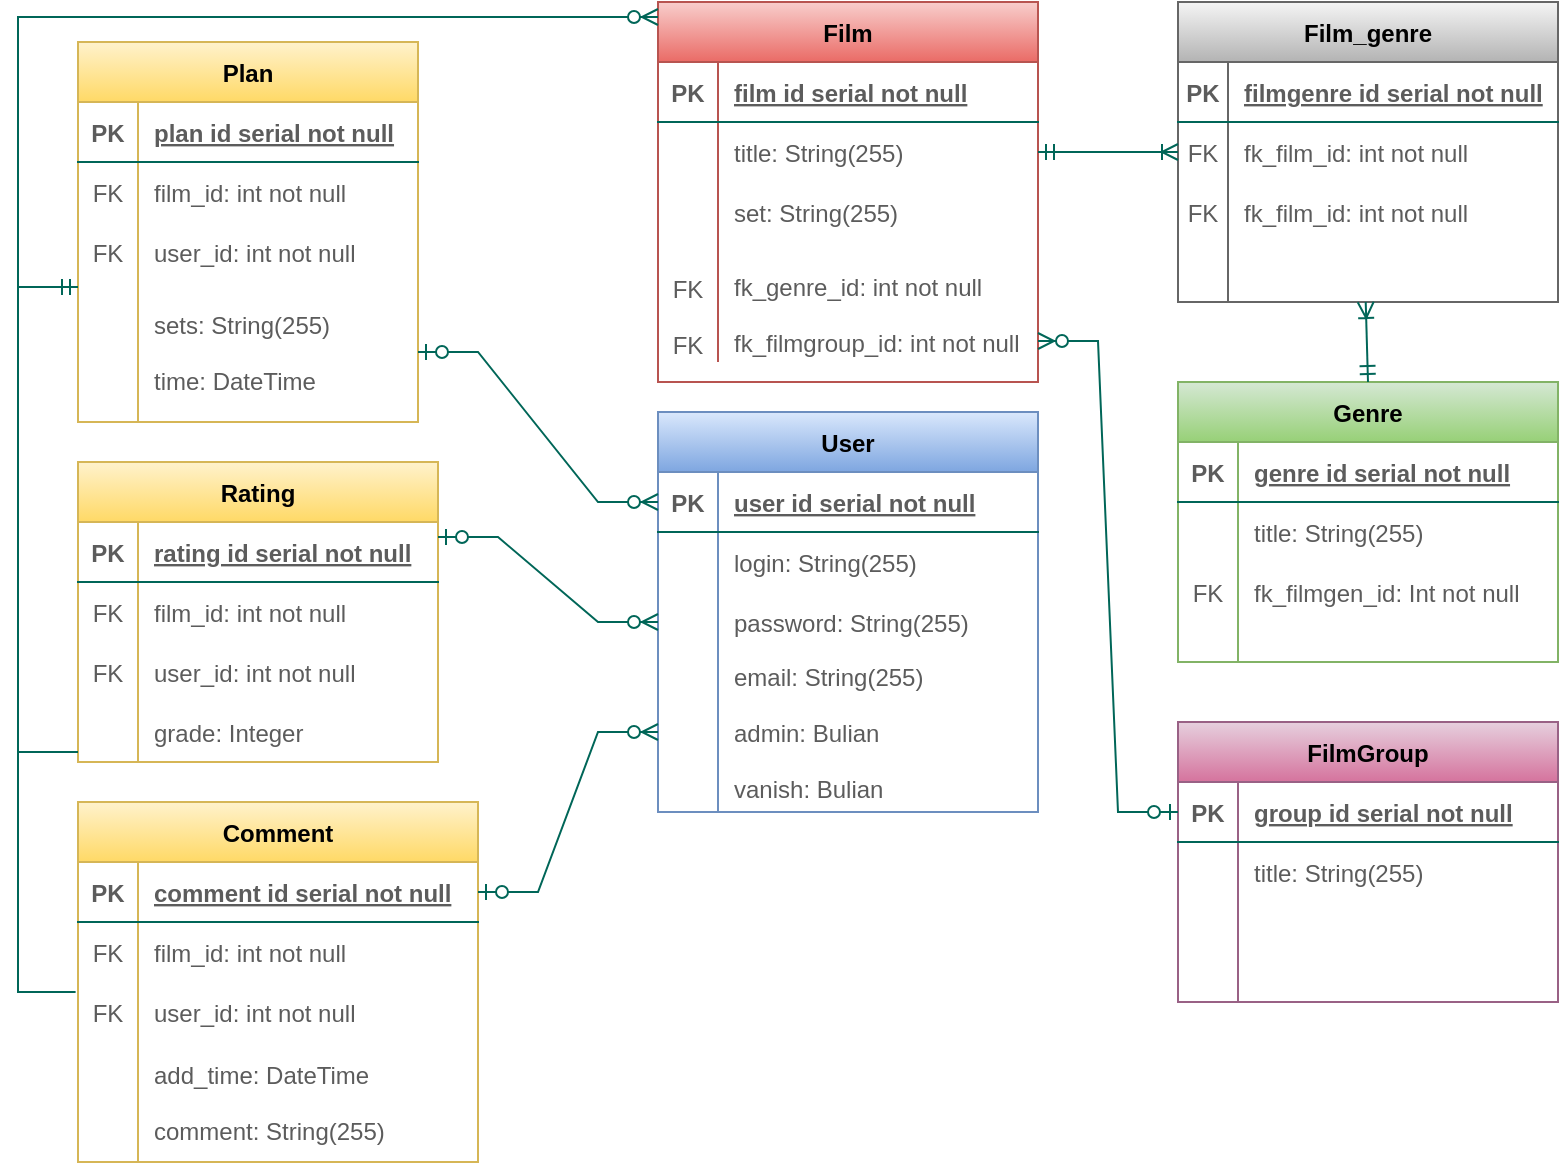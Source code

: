 <mxfile version="16.5.3" type="device"><diagram id="C5RBs43oDa-KdzZeNtuy" name="Page-1"><mxGraphModel dx="1185" dy="588" grid="1" gridSize="10" guides="1" tooltips="1" connect="1" arrows="1" fold="1" page="1" pageScale="1" pageWidth="827" pageHeight="1169" math="0" shadow="0"><root><mxCell id="WIyWlLk6GJQsqaUBKTNV-0"/><mxCell id="WIyWlLk6GJQsqaUBKTNV-1" parent="WIyWlLk6GJQsqaUBKTNV-0"/><mxCell id="7PtZCL9ghl5IXicYN3gm-0" value="User" style="shape=table;startSize=30;container=1;collapsible=1;childLayout=tableLayout;fixedRows=1;rowLines=0;fontStyle=1;align=center;resizeLast=1;fillColor=#dae8fc;strokeColor=#6c8ebf;gradientColor=#7ea6e0;" parent="WIyWlLk6GJQsqaUBKTNV-1" vertex="1"><mxGeometry x="370" y="245" width="190" height="200" as="geometry"/></mxCell><mxCell id="7PtZCL9ghl5IXicYN3gm-1" value="" style="shape=partialRectangle;collapsible=0;dropTarget=0;pointerEvents=0;fillColor=none;top=0;left=0;bottom=1;right=0;points=[[0,0.5],[1,0.5]];portConstraint=eastwest;strokeColor=#006658;fontColor=#5C5C5C;" parent="7PtZCL9ghl5IXicYN3gm-0" vertex="1"><mxGeometry y="30" width="190" height="30" as="geometry"/></mxCell><mxCell id="7PtZCL9ghl5IXicYN3gm-2" value="PK" style="shape=partialRectangle;connectable=0;fillColor=none;top=0;left=0;bottom=0;right=0;fontStyle=1;overflow=hidden;strokeColor=#006658;fontColor=#5C5C5C;" parent="7PtZCL9ghl5IXicYN3gm-1" vertex="1"><mxGeometry width="30" height="30" as="geometry"><mxRectangle width="30" height="30" as="alternateBounds"/></mxGeometry></mxCell><mxCell id="7PtZCL9ghl5IXicYN3gm-3" value="user id serial not null" style="shape=partialRectangle;connectable=0;fillColor=none;top=0;left=0;bottom=0;right=0;align=left;spacingLeft=6;fontStyle=5;overflow=hidden;strokeColor=#006658;fontColor=#5C5C5C;" parent="7PtZCL9ghl5IXicYN3gm-1" vertex="1"><mxGeometry x="30" width="160" height="30" as="geometry"><mxRectangle width="160" height="30" as="alternateBounds"/></mxGeometry></mxCell><mxCell id="7PtZCL9ghl5IXicYN3gm-4" value="" style="shape=partialRectangle;collapsible=0;dropTarget=0;pointerEvents=0;fillColor=none;top=0;left=0;bottom=0;right=0;points=[[0,0.5],[1,0.5]];portConstraint=eastwest;strokeColor=#006658;fontColor=#5C5C5C;" parent="7PtZCL9ghl5IXicYN3gm-0" vertex="1"><mxGeometry y="60" width="190" height="30" as="geometry"/></mxCell><mxCell id="7PtZCL9ghl5IXicYN3gm-5" value="" style="shape=partialRectangle;connectable=0;fillColor=none;top=0;left=0;bottom=0;right=0;editable=1;overflow=hidden;strokeColor=#006658;fontColor=#5C5C5C;" parent="7PtZCL9ghl5IXicYN3gm-4" vertex="1"><mxGeometry width="30" height="30" as="geometry"><mxRectangle width="30" height="30" as="alternateBounds"/></mxGeometry></mxCell><mxCell id="7PtZCL9ghl5IXicYN3gm-6" value="login: String(255)" style="shape=partialRectangle;connectable=0;fillColor=none;top=0;left=0;bottom=0;right=0;align=left;spacingLeft=6;overflow=hidden;strokeColor=#006658;fontColor=#5C5C5C;" parent="7PtZCL9ghl5IXicYN3gm-4" vertex="1"><mxGeometry x="30" width="160" height="30" as="geometry"><mxRectangle width="160" height="30" as="alternateBounds"/></mxGeometry></mxCell><mxCell id="7PtZCL9ghl5IXicYN3gm-7" value="" style="shape=partialRectangle;collapsible=0;dropTarget=0;pointerEvents=0;fillColor=none;top=0;left=0;bottom=0;right=0;points=[[0,0.5],[1,0.5]];portConstraint=eastwest;strokeColor=#006658;fontColor=#5C5C5C;" parent="7PtZCL9ghl5IXicYN3gm-0" vertex="1"><mxGeometry y="90" width="190" height="30" as="geometry"/></mxCell><mxCell id="7PtZCL9ghl5IXicYN3gm-8" value="" style="shape=partialRectangle;connectable=0;fillColor=none;top=0;left=0;bottom=0;right=0;editable=1;overflow=hidden;strokeColor=#006658;fontColor=#5C5C5C;" parent="7PtZCL9ghl5IXicYN3gm-7" vertex="1"><mxGeometry width="30" height="30" as="geometry"><mxRectangle width="30" height="30" as="alternateBounds"/></mxGeometry></mxCell><mxCell id="7PtZCL9ghl5IXicYN3gm-9" value="password: String(255)" style="shape=partialRectangle;connectable=0;fillColor=none;top=0;left=0;bottom=0;right=0;align=left;spacingLeft=6;overflow=hidden;strokeColor=#006658;fontColor=#5C5C5C;" parent="7PtZCL9ghl5IXicYN3gm-7" vertex="1"><mxGeometry x="30" width="160" height="30" as="geometry"><mxRectangle width="160" height="30" as="alternateBounds"/></mxGeometry></mxCell><mxCell id="7PtZCL9ghl5IXicYN3gm-10" value="" style="shape=partialRectangle;collapsible=0;dropTarget=0;pointerEvents=0;fillColor=none;top=0;left=0;bottom=0;right=0;points=[[0,0.5],[1,0.5]];portConstraint=eastwest;strokeColor=#006658;fontColor=#5C5C5C;" parent="7PtZCL9ghl5IXicYN3gm-0" vertex="1"><mxGeometry y="120" width="190" height="80" as="geometry"/></mxCell><mxCell id="7PtZCL9ghl5IXicYN3gm-11" value="" style="shape=partialRectangle;connectable=0;fillColor=none;top=0;left=0;bottom=0;right=0;editable=1;overflow=hidden;strokeColor=#006658;fontColor=#5C5C5C;" parent="7PtZCL9ghl5IXicYN3gm-10" vertex="1"><mxGeometry width="30" height="80" as="geometry"><mxRectangle width="30" height="80" as="alternateBounds"/></mxGeometry></mxCell><mxCell id="7PtZCL9ghl5IXicYN3gm-12" value="email: String(255)&#10;&#10;admin: Bulian&#10;&#10;vanish: Bulian" style="shape=partialRectangle;connectable=0;fillColor=none;top=0;left=0;bottom=0;right=0;align=left;spacingLeft=6;overflow=hidden;strokeColor=#006658;fontColor=#5C5C5C;" parent="7PtZCL9ghl5IXicYN3gm-10" vertex="1"><mxGeometry x="30" width="160" height="80" as="geometry"><mxRectangle width="160" height="80" as="alternateBounds"/></mxGeometry></mxCell><mxCell id="7PtZCL9ghl5IXicYN3gm-36" value="Film" style="shape=table;startSize=30;container=1;collapsible=1;childLayout=tableLayout;fixedRows=1;rowLines=0;fontStyle=1;align=center;resizeLast=1;fillColor=#f8cecc;strokeColor=#b85450;gradientColor=#ea6b66;" parent="WIyWlLk6GJQsqaUBKTNV-1" vertex="1"><mxGeometry x="370" y="40" width="190" height="190" as="geometry"/></mxCell><mxCell id="7PtZCL9ghl5IXicYN3gm-37" value="" style="shape=partialRectangle;collapsible=0;dropTarget=0;pointerEvents=0;fillColor=none;top=0;left=0;bottom=1;right=0;points=[[0,0.5],[1,0.5]];portConstraint=eastwest;strokeColor=#006658;fontColor=#5C5C5C;" parent="7PtZCL9ghl5IXicYN3gm-36" vertex="1"><mxGeometry y="30" width="190" height="30" as="geometry"/></mxCell><mxCell id="7PtZCL9ghl5IXicYN3gm-38" value="PK" style="shape=partialRectangle;connectable=0;fillColor=none;top=0;left=0;bottom=0;right=0;fontStyle=1;overflow=hidden;strokeColor=#006658;fontColor=#5C5C5C;" parent="7PtZCL9ghl5IXicYN3gm-37" vertex="1"><mxGeometry width="30" height="30" as="geometry"><mxRectangle width="30" height="30" as="alternateBounds"/></mxGeometry></mxCell><mxCell id="7PtZCL9ghl5IXicYN3gm-39" value="film id serial not null" style="shape=partialRectangle;connectable=0;fillColor=none;top=0;left=0;bottom=0;right=0;align=left;spacingLeft=6;fontStyle=5;overflow=hidden;strokeColor=#006658;fontColor=#5C5C5C;" parent="7PtZCL9ghl5IXicYN3gm-37" vertex="1"><mxGeometry x="30" width="160" height="30" as="geometry"><mxRectangle width="160" height="30" as="alternateBounds"/></mxGeometry></mxCell><mxCell id="7PtZCL9ghl5IXicYN3gm-40" value="" style="shape=partialRectangle;collapsible=0;dropTarget=0;pointerEvents=0;fillColor=none;top=0;left=0;bottom=0;right=0;points=[[0,0.5],[1,0.5]];portConstraint=eastwest;strokeColor=#006658;fontColor=#5C5C5C;" parent="7PtZCL9ghl5IXicYN3gm-36" vertex="1"><mxGeometry y="60" width="190" height="30" as="geometry"/></mxCell><mxCell id="7PtZCL9ghl5IXicYN3gm-41" value="" style="shape=partialRectangle;connectable=0;fillColor=none;top=0;left=0;bottom=0;right=0;editable=1;overflow=hidden;strokeColor=#006658;fontColor=#5C5C5C;" parent="7PtZCL9ghl5IXicYN3gm-40" vertex="1"><mxGeometry width="30" height="30" as="geometry"><mxRectangle width="30" height="30" as="alternateBounds"/></mxGeometry></mxCell><mxCell id="7PtZCL9ghl5IXicYN3gm-42" value="title: String(255)" style="shape=partialRectangle;connectable=0;fillColor=none;top=0;left=0;bottom=0;right=0;align=left;spacingLeft=6;overflow=hidden;strokeColor=#006658;fontColor=#5C5C5C;" parent="7PtZCL9ghl5IXicYN3gm-40" vertex="1"><mxGeometry x="30" width="160" height="30" as="geometry"><mxRectangle width="160" height="30" as="alternateBounds"/></mxGeometry></mxCell><mxCell id="7PtZCL9ghl5IXicYN3gm-43" value="" style="shape=partialRectangle;collapsible=0;dropTarget=0;pointerEvents=0;fillColor=none;top=0;left=0;bottom=0;right=0;points=[[0,0.5],[1,0.5]];portConstraint=eastwest;strokeColor=#006658;fontColor=#5C5C5C;" parent="7PtZCL9ghl5IXicYN3gm-36" vertex="1"><mxGeometry y="90" width="190" height="30" as="geometry"/></mxCell><mxCell id="7PtZCL9ghl5IXicYN3gm-44" value="" style="shape=partialRectangle;connectable=0;fillColor=none;top=0;left=0;bottom=0;right=0;editable=1;overflow=hidden;strokeColor=#006658;fontColor=#5C5C5C;" parent="7PtZCL9ghl5IXicYN3gm-43" vertex="1"><mxGeometry width="30" height="30" as="geometry"><mxRectangle width="30" height="30" as="alternateBounds"/></mxGeometry></mxCell><mxCell id="7PtZCL9ghl5IXicYN3gm-45" value="set: String(255)" style="shape=partialRectangle;connectable=0;fillColor=none;top=0;left=0;bottom=0;right=0;align=left;spacingLeft=6;overflow=hidden;strokeColor=#006658;fontColor=#5C5C5C;" parent="7PtZCL9ghl5IXicYN3gm-43" vertex="1"><mxGeometry x="30" width="160" height="30" as="geometry"><mxRectangle width="160" height="30" as="alternateBounds"/></mxGeometry></mxCell><mxCell id="7PtZCL9ghl5IXicYN3gm-46" value="" style="shape=partialRectangle;collapsible=0;dropTarget=0;pointerEvents=0;fillColor=none;top=0;left=0;bottom=0;right=0;points=[[0,0.5],[1,0.5]];portConstraint=eastwest;strokeColor=#006658;fontColor=#5C5C5C;" parent="7PtZCL9ghl5IXicYN3gm-36" vertex="1"><mxGeometry y="120" width="190" height="60" as="geometry"/></mxCell><mxCell id="7PtZCL9ghl5IXicYN3gm-47" value="&#10;FK&#10;&#10;FK" style="shape=partialRectangle;connectable=0;fillColor=none;top=0;left=0;bottom=0;right=0;editable=1;overflow=hidden;strokeColor=#006658;fontColor=#5C5C5C;" parent="7PtZCL9ghl5IXicYN3gm-46" vertex="1"><mxGeometry width="30" height="60" as="geometry"><mxRectangle width="30" height="60" as="alternateBounds"/></mxGeometry></mxCell><mxCell id="7PtZCL9ghl5IXicYN3gm-48" value="&#10;fk_genre_id: int not null&#10;&#10;fk_filmgroup_id: int not null&#10;&#10;&#10;&#10;" style="shape=partialRectangle;connectable=0;fillColor=none;top=0;left=0;bottom=0;right=0;align=left;spacingLeft=6;overflow=hidden;strokeColor=#006658;fontColor=#5C5C5C;" parent="7PtZCL9ghl5IXicYN3gm-46" vertex="1"><mxGeometry x="30" width="160" height="60" as="geometry"><mxRectangle width="160" height="60" as="alternateBounds"/></mxGeometry></mxCell><mxCell id="7PtZCL9ghl5IXicYN3gm-51" value="Genre" style="shape=table;startSize=30;container=1;collapsible=1;childLayout=tableLayout;fixedRows=1;rowLines=0;fontStyle=1;align=center;resizeLast=1;fillColor=#d5e8d4;strokeColor=#82b366;gradientColor=#97d077;" parent="WIyWlLk6GJQsqaUBKTNV-1" vertex="1"><mxGeometry x="630" y="230" width="190" height="140" as="geometry"/></mxCell><mxCell id="7PtZCL9ghl5IXicYN3gm-52" value="" style="shape=partialRectangle;collapsible=0;dropTarget=0;pointerEvents=0;fillColor=none;top=0;left=0;bottom=1;right=0;points=[[0,0.5],[1,0.5]];portConstraint=eastwest;strokeColor=#006658;fontColor=#5C5C5C;" parent="7PtZCL9ghl5IXicYN3gm-51" vertex="1"><mxGeometry y="30" width="190" height="30" as="geometry"/></mxCell><mxCell id="7PtZCL9ghl5IXicYN3gm-53" value="PK" style="shape=partialRectangle;connectable=0;fillColor=none;top=0;left=0;bottom=0;right=0;fontStyle=1;overflow=hidden;strokeColor=#006658;fontColor=#5C5C5C;" parent="7PtZCL9ghl5IXicYN3gm-52" vertex="1"><mxGeometry width="30" height="30" as="geometry"><mxRectangle width="30" height="30" as="alternateBounds"/></mxGeometry></mxCell><mxCell id="7PtZCL9ghl5IXicYN3gm-54" value="genre id serial not null" style="shape=partialRectangle;connectable=0;fillColor=none;top=0;left=0;bottom=0;right=0;align=left;spacingLeft=6;fontStyle=5;overflow=hidden;strokeColor=#006658;fontColor=#5C5C5C;" parent="7PtZCL9ghl5IXicYN3gm-52" vertex="1"><mxGeometry x="30" width="160" height="30" as="geometry"><mxRectangle width="160" height="30" as="alternateBounds"/></mxGeometry></mxCell><mxCell id="7PtZCL9ghl5IXicYN3gm-55" value="" style="shape=partialRectangle;collapsible=0;dropTarget=0;pointerEvents=0;fillColor=none;top=0;left=0;bottom=0;right=0;points=[[0,0.5],[1,0.5]];portConstraint=eastwest;strokeColor=#006658;fontColor=#5C5C5C;" parent="7PtZCL9ghl5IXicYN3gm-51" vertex="1"><mxGeometry y="60" width="190" height="30" as="geometry"/></mxCell><mxCell id="7PtZCL9ghl5IXicYN3gm-56" value="" style="shape=partialRectangle;connectable=0;fillColor=none;top=0;left=0;bottom=0;right=0;editable=1;overflow=hidden;strokeColor=#006658;fontColor=#5C5C5C;" parent="7PtZCL9ghl5IXicYN3gm-55" vertex="1"><mxGeometry width="30" height="30" as="geometry"><mxRectangle width="30" height="30" as="alternateBounds"/></mxGeometry></mxCell><mxCell id="7PtZCL9ghl5IXicYN3gm-57" value="title: String(255)" style="shape=partialRectangle;connectable=0;fillColor=none;top=0;left=0;bottom=0;right=0;align=left;spacingLeft=6;overflow=hidden;strokeColor=#006658;fontColor=#5C5C5C;" parent="7PtZCL9ghl5IXicYN3gm-55" vertex="1"><mxGeometry x="30" width="160" height="30" as="geometry"><mxRectangle width="160" height="30" as="alternateBounds"/></mxGeometry></mxCell><mxCell id="7PtZCL9ghl5IXicYN3gm-58" value="" style="shape=partialRectangle;collapsible=0;dropTarget=0;pointerEvents=0;fillColor=none;top=0;left=0;bottom=0;right=0;points=[[0,0.5],[1,0.5]];portConstraint=eastwest;strokeColor=#006658;fontColor=#5C5C5C;" parent="7PtZCL9ghl5IXicYN3gm-51" vertex="1"><mxGeometry y="90" width="190" height="30" as="geometry"/></mxCell><mxCell id="7PtZCL9ghl5IXicYN3gm-59" value="FK" style="shape=partialRectangle;connectable=0;fillColor=none;top=0;left=0;bottom=0;right=0;editable=1;overflow=hidden;strokeColor=#006658;fontColor=#5C5C5C;" parent="7PtZCL9ghl5IXicYN3gm-58" vertex="1"><mxGeometry width="30" height="30" as="geometry"><mxRectangle width="30" height="30" as="alternateBounds"/></mxGeometry></mxCell><mxCell id="7PtZCL9ghl5IXicYN3gm-60" value="fk_filmgen_id: Int not null" style="shape=partialRectangle;connectable=0;fillColor=none;top=0;left=0;bottom=0;right=0;align=left;spacingLeft=6;overflow=hidden;strokeColor=#006658;fontColor=#5C5C5C;" parent="7PtZCL9ghl5IXicYN3gm-58" vertex="1"><mxGeometry x="30" width="160" height="30" as="geometry"><mxRectangle width="160" height="30" as="alternateBounds"/></mxGeometry></mxCell><mxCell id="7PtZCL9ghl5IXicYN3gm-61" value="" style="shape=partialRectangle;collapsible=0;dropTarget=0;pointerEvents=0;fillColor=none;top=0;left=0;bottom=0;right=0;points=[[0,0.5],[1,0.5]];portConstraint=eastwest;strokeColor=#006658;fontColor=#5C5C5C;" parent="7PtZCL9ghl5IXicYN3gm-51" vertex="1"><mxGeometry y="120" width="190" height="20" as="geometry"/></mxCell><mxCell id="7PtZCL9ghl5IXicYN3gm-62" value="" style="shape=partialRectangle;connectable=0;fillColor=none;top=0;left=0;bottom=0;right=0;editable=1;overflow=hidden;strokeColor=#006658;fontColor=#5C5C5C;" parent="7PtZCL9ghl5IXicYN3gm-61" vertex="1"><mxGeometry width="30" height="20" as="geometry"><mxRectangle width="30" height="20" as="alternateBounds"/></mxGeometry></mxCell><mxCell id="7PtZCL9ghl5IXicYN3gm-63" value="" style="shape=partialRectangle;connectable=0;fillColor=none;top=0;left=0;bottom=0;right=0;align=left;spacingLeft=6;overflow=hidden;strokeColor=#006658;fontColor=#5C5C5C;" parent="7PtZCL9ghl5IXicYN3gm-61" vertex="1"><mxGeometry x="30" width="160" height="20" as="geometry"><mxRectangle width="160" height="20" as="alternateBounds"/></mxGeometry></mxCell><mxCell id="7PtZCL9ghl5IXicYN3gm-64" value="Film_genre" style="shape=table;startSize=30;container=1;collapsible=1;childLayout=tableLayout;fixedRows=1;rowLines=0;fontStyle=1;align=center;resizeLast=1;fillColor=#f5f5f5;strokeColor=#666666;gradientColor=#b3b3b3;" parent="WIyWlLk6GJQsqaUBKTNV-1" vertex="1"><mxGeometry x="630" y="40" width="190" height="150" as="geometry"/></mxCell><mxCell id="7PtZCL9ghl5IXicYN3gm-65" value="" style="shape=partialRectangle;collapsible=0;dropTarget=0;pointerEvents=0;fillColor=none;top=0;left=0;bottom=1;right=0;points=[[0,0.5],[1,0.5]];portConstraint=eastwest;strokeColor=#006658;fontColor=#5C5C5C;" parent="7PtZCL9ghl5IXicYN3gm-64" vertex="1"><mxGeometry y="30" width="190" height="30" as="geometry"/></mxCell><mxCell id="7PtZCL9ghl5IXicYN3gm-66" value="PK" style="shape=partialRectangle;connectable=0;fillColor=none;top=0;left=0;bottom=0;right=0;fontStyle=1;overflow=hidden;strokeColor=#006658;fontColor=#5C5C5C;" parent="7PtZCL9ghl5IXicYN3gm-65" vertex="1"><mxGeometry width="25" height="30" as="geometry"><mxRectangle width="25" height="30" as="alternateBounds"/></mxGeometry></mxCell><mxCell id="7PtZCL9ghl5IXicYN3gm-67" value="filmgenre id serial not null" style="shape=partialRectangle;connectable=0;fillColor=none;top=0;left=0;bottom=0;right=0;align=left;spacingLeft=6;fontStyle=5;overflow=hidden;strokeColor=#006658;fontColor=#5C5C5C;" parent="7PtZCL9ghl5IXicYN3gm-65" vertex="1"><mxGeometry x="25" width="165" height="30" as="geometry"><mxRectangle width="165" height="30" as="alternateBounds"/></mxGeometry></mxCell><mxCell id="7PtZCL9ghl5IXicYN3gm-68" value="" style="shape=partialRectangle;collapsible=0;dropTarget=0;pointerEvents=0;fillColor=none;top=0;left=0;bottom=0;right=0;points=[[0,0.5],[1,0.5]];portConstraint=eastwest;strokeColor=#006658;fontColor=#5C5C5C;" parent="7PtZCL9ghl5IXicYN3gm-64" vertex="1"><mxGeometry y="60" width="190" height="30" as="geometry"/></mxCell><mxCell id="7PtZCL9ghl5IXicYN3gm-69" value="FK" style="shape=partialRectangle;connectable=0;fillColor=none;top=0;left=0;bottom=0;right=0;editable=1;overflow=hidden;strokeColor=#006658;fontColor=#5C5C5C;" parent="7PtZCL9ghl5IXicYN3gm-68" vertex="1"><mxGeometry width="25" height="30" as="geometry"><mxRectangle width="25" height="30" as="alternateBounds"/></mxGeometry></mxCell><mxCell id="7PtZCL9ghl5IXicYN3gm-70" value="fk_film_id: int not null" style="shape=partialRectangle;connectable=0;fillColor=none;top=0;left=0;bottom=0;right=0;align=left;spacingLeft=6;overflow=hidden;strokeColor=#006658;fontColor=#5C5C5C;" parent="7PtZCL9ghl5IXicYN3gm-68" vertex="1"><mxGeometry x="25" width="165" height="30" as="geometry"><mxRectangle width="165" height="30" as="alternateBounds"/></mxGeometry></mxCell><mxCell id="7PtZCL9ghl5IXicYN3gm-71" value="" style="shape=partialRectangle;collapsible=0;dropTarget=0;pointerEvents=0;fillColor=none;top=0;left=0;bottom=0;right=0;points=[[0,0.5],[1,0.5]];portConstraint=eastwest;strokeColor=#006658;fontColor=#5C5C5C;" parent="7PtZCL9ghl5IXicYN3gm-64" vertex="1"><mxGeometry y="90" width="190" height="30" as="geometry"/></mxCell><mxCell id="7PtZCL9ghl5IXicYN3gm-72" value="FK" style="shape=partialRectangle;connectable=0;fillColor=none;top=0;left=0;bottom=0;right=0;editable=1;overflow=hidden;strokeColor=#006658;fontColor=#5C5C5C;" parent="7PtZCL9ghl5IXicYN3gm-71" vertex="1"><mxGeometry width="25" height="30" as="geometry"><mxRectangle width="25" height="30" as="alternateBounds"/></mxGeometry></mxCell><mxCell id="7PtZCL9ghl5IXicYN3gm-73" value="fk_film_id: int not null" style="shape=partialRectangle;connectable=0;fillColor=none;top=0;left=0;bottom=0;right=0;align=left;spacingLeft=6;overflow=hidden;strokeColor=#006658;fontColor=#5C5C5C;" parent="7PtZCL9ghl5IXicYN3gm-71" vertex="1"><mxGeometry x="25" width="165" height="30" as="geometry"><mxRectangle width="165" height="30" as="alternateBounds"/></mxGeometry></mxCell><mxCell id="7PtZCL9ghl5IXicYN3gm-74" value="" style="shape=partialRectangle;collapsible=0;dropTarget=0;pointerEvents=0;fillColor=none;top=0;left=0;bottom=0;right=0;points=[[0,0.5],[1,0.5]];portConstraint=eastwest;strokeColor=#006658;fontColor=#5C5C5C;" parent="7PtZCL9ghl5IXicYN3gm-64" vertex="1"><mxGeometry y="120" width="190" height="30" as="geometry"/></mxCell><mxCell id="7PtZCL9ghl5IXicYN3gm-75" value="" style="shape=partialRectangle;connectable=0;fillColor=none;top=0;left=0;bottom=0;right=0;editable=1;overflow=hidden;strokeColor=#006658;fontColor=#5C5C5C;" parent="7PtZCL9ghl5IXicYN3gm-74" vertex="1"><mxGeometry width="25" height="30" as="geometry"><mxRectangle width="25" height="30" as="alternateBounds"/></mxGeometry></mxCell><mxCell id="7PtZCL9ghl5IXicYN3gm-76" value="" style="shape=partialRectangle;connectable=0;fillColor=none;top=0;left=0;bottom=0;right=0;align=left;spacingLeft=6;overflow=hidden;strokeColor=#006658;fontColor=#5C5C5C;" parent="7PtZCL9ghl5IXicYN3gm-74" vertex="1"><mxGeometry x="25" width="165" height="30" as="geometry"><mxRectangle width="165" height="30" as="alternateBounds"/></mxGeometry></mxCell><mxCell id="7PtZCL9ghl5IXicYN3gm-77" value="" style="fontSize=12;html=1;endArrow=ERoneToMany;startArrow=ERmandOne;exitX=0.5;exitY=0;exitDx=0;exitDy=0;entryX=0.494;entryY=1;entryDx=0;entryDy=0;entryPerimeter=0;strokeColor=#006658;fontColor=#5C5C5C;" parent="WIyWlLk6GJQsqaUBKTNV-1" source="7PtZCL9ghl5IXicYN3gm-51" target="7PtZCL9ghl5IXicYN3gm-74" edge="1"><mxGeometry width="100" height="100" relative="1" as="geometry"><mxPoint x="560" y="85" as="sourcePoint"/><mxPoint x="690" y="190" as="targetPoint"/></mxGeometry></mxCell><mxCell id="7PtZCL9ghl5IXicYN3gm-78" value="" style="fontSize=12;html=1;endArrow=ERoneToMany;startArrow=ERmandOne;exitX=1;exitY=0.5;exitDx=0;exitDy=0;entryX=0;entryY=0.5;entryDx=0;entryDy=0;strokeColor=#006658;fontColor=#5C5C5C;" parent="WIyWlLk6GJQsqaUBKTNV-1" source="7PtZCL9ghl5IXicYN3gm-40" target="7PtZCL9ghl5IXicYN3gm-68" edge="1"><mxGeometry width="100" height="100" relative="1" as="geometry"><mxPoint x="581.08" y="140" as="sourcePoint"/><mxPoint x="580.0" y="80" as="targetPoint"/></mxGeometry></mxCell><mxCell id="7PtZCL9ghl5IXicYN3gm-79" value="Plan" style="shape=table;startSize=30;container=1;collapsible=1;childLayout=tableLayout;fixedRows=1;rowLines=0;fontStyle=1;align=center;resizeLast=1;fillColor=#fff2cc;strokeColor=#d6b656;gradientColor=#ffd966;" parent="WIyWlLk6GJQsqaUBKTNV-1" vertex="1"><mxGeometry x="80" y="60" width="170" height="190" as="geometry"/></mxCell><mxCell id="7PtZCL9ghl5IXicYN3gm-80" value="" style="shape=partialRectangle;collapsible=0;dropTarget=0;pointerEvents=0;fillColor=none;top=0;left=0;bottom=1;right=0;points=[[0,0.5],[1,0.5]];portConstraint=eastwest;strokeColor=#006658;fontColor=#5C5C5C;" parent="7PtZCL9ghl5IXicYN3gm-79" vertex="1"><mxGeometry y="30" width="170" height="30" as="geometry"/></mxCell><mxCell id="7PtZCL9ghl5IXicYN3gm-81" value="PK" style="shape=partialRectangle;connectable=0;fillColor=none;top=0;left=0;bottom=0;right=0;fontStyle=1;overflow=hidden;strokeColor=#006658;fontColor=#5C5C5C;" parent="7PtZCL9ghl5IXicYN3gm-80" vertex="1"><mxGeometry width="30" height="30" as="geometry"><mxRectangle width="30" height="30" as="alternateBounds"/></mxGeometry></mxCell><mxCell id="7PtZCL9ghl5IXicYN3gm-82" value="plan id serial not null" style="shape=partialRectangle;connectable=0;fillColor=none;top=0;left=0;bottom=0;right=0;align=left;spacingLeft=6;fontStyle=5;overflow=hidden;strokeColor=#006658;fontColor=#5C5C5C;" parent="7PtZCL9ghl5IXicYN3gm-80" vertex="1"><mxGeometry x="30" width="140" height="30" as="geometry"><mxRectangle width="140" height="30" as="alternateBounds"/></mxGeometry></mxCell><mxCell id="7PtZCL9ghl5IXicYN3gm-83" value="" style="shape=partialRectangle;collapsible=0;dropTarget=0;pointerEvents=0;fillColor=none;top=0;left=0;bottom=0;right=0;points=[[0,0.5],[1,0.5]];portConstraint=eastwest;strokeColor=#006658;fontColor=#5C5C5C;" parent="7PtZCL9ghl5IXicYN3gm-79" vertex="1"><mxGeometry y="60" width="170" height="30" as="geometry"/></mxCell><mxCell id="7PtZCL9ghl5IXicYN3gm-84" value="FK" style="shape=partialRectangle;connectable=0;fillColor=none;top=0;left=0;bottom=0;right=0;editable=1;overflow=hidden;strokeColor=#006658;fontColor=#5C5C5C;" parent="7PtZCL9ghl5IXicYN3gm-83" vertex="1"><mxGeometry width="30" height="30" as="geometry"><mxRectangle width="30" height="30" as="alternateBounds"/></mxGeometry></mxCell><mxCell id="7PtZCL9ghl5IXicYN3gm-85" value="film_id: int not null" style="shape=partialRectangle;connectable=0;fillColor=none;top=0;left=0;bottom=0;right=0;align=left;spacingLeft=6;overflow=hidden;strokeColor=#006658;fontColor=#5C5C5C;" parent="7PtZCL9ghl5IXicYN3gm-83" vertex="1"><mxGeometry x="30" width="140" height="30" as="geometry"><mxRectangle width="140" height="30" as="alternateBounds"/></mxGeometry></mxCell><mxCell id="7PtZCL9ghl5IXicYN3gm-86" value="" style="shape=partialRectangle;collapsible=0;dropTarget=0;pointerEvents=0;fillColor=none;top=0;left=0;bottom=0;right=0;points=[[0,0.5],[1,0.5]];portConstraint=eastwest;strokeColor=#006658;fontColor=#5C5C5C;" parent="7PtZCL9ghl5IXicYN3gm-79" vertex="1"><mxGeometry y="90" width="170" height="30" as="geometry"/></mxCell><mxCell id="7PtZCL9ghl5IXicYN3gm-87" value="FK" style="shape=partialRectangle;connectable=0;fillColor=none;top=0;left=0;bottom=0;right=0;editable=1;overflow=hidden;strokeColor=#006658;fontColor=#5C5C5C;" parent="7PtZCL9ghl5IXicYN3gm-86" vertex="1"><mxGeometry width="30" height="30" as="geometry"><mxRectangle width="30" height="30" as="alternateBounds"/></mxGeometry></mxCell><mxCell id="7PtZCL9ghl5IXicYN3gm-88" value="user_id: int not null" style="shape=partialRectangle;connectable=0;fillColor=none;top=0;left=0;bottom=0;right=0;align=left;spacingLeft=6;overflow=hidden;strokeColor=#006658;fontColor=#5C5C5C;" parent="7PtZCL9ghl5IXicYN3gm-86" vertex="1"><mxGeometry x="30" width="140" height="30" as="geometry"><mxRectangle width="140" height="30" as="alternateBounds"/></mxGeometry></mxCell><mxCell id="7PtZCL9ghl5IXicYN3gm-89" value="" style="shape=partialRectangle;collapsible=0;dropTarget=0;pointerEvents=0;fillColor=none;top=0;left=0;bottom=0;right=0;points=[[0,0.5],[1,0.5]];portConstraint=eastwest;strokeColor=#006658;fontColor=#5C5C5C;" parent="7PtZCL9ghl5IXicYN3gm-79" vertex="1"><mxGeometry y="120" width="170" height="70" as="geometry"/></mxCell><mxCell id="7PtZCL9ghl5IXicYN3gm-90" value="" style="shape=partialRectangle;connectable=0;fillColor=none;top=0;left=0;bottom=0;right=0;editable=1;overflow=hidden;strokeColor=#006658;fontColor=#5C5C5C;" parent="7PtZCL9ghl5IXicYN3gm-89" vertex="1"><mxGeometry width="30" height="70" as="geometry"><mxRectangle width="30" height="70" as="alternateBounds"/></mxGeometry></mxCell><mxCell id="7PtZCL9ghl5IXicYN3gm-91" value="sets: String(255)&#10;&#10;time: DateTime" style="shape=partialRectangle;connectable=0;fillColor=none;top=0;left=0;bottom=0;right=0;align=left;spacingLeft=6;overflow=hidden;strokeColor=#006658;fontColor=#5C5C5C;" parent="7PtZCL9ghl5IXicYN3gm-89" vertex="1"><mxGeometry x="30" width="140" height="70" as="geometry"><mxRectangle width="140" height="70" as="alternateBounds"/></mxGeometry></mxCell><mxCell id="7PtZCL9ghl5IXicYN3gm-92" value="Rating" style="shape=table;startSize=30;container=1;collapsible=1;childLayout=tableLayout;fixedRows=1;rowLines=0;fontStyle=1;align=center;resizeLast=1;fillColor=#fff2cc;strokeColor=#d6b656;gradientColor=#ffd966;" parent="WIyWlLk6GJQsqaUBKTNV-1" vertex="1"><mxGeometry x="80" y="270" width="180" height="150" as="geometry"/></mxCell><mxCell id="7PtZCL9ghl5IXicYN3gm-93" value="" style="shape=partialRectangle;collapsible=0;dropTarget=0;pointerEvents=0;fillColor=none;top=0;left=0;bottom=1;right=0;points=[[0,0.5],[1,0.5]];portConstraint=eastwest;strokeColor=#006658;fontColor=#5C5C5C;" parent="7PtZCL9ghl5IXicYN3gm-92" vertex="1"><mxGeometry y="30" width="180" height="30" as="geometry"/></mxCell><mxCell id="7PtZCL9ghl5IXicYN3gm-94" value="PK" style="shape=partialRectangle;connectable=0;fillColor=none;top=0;left=0;bottom=0;right=0;fontStyle=1;overflow=hidden;strokeColor=#006658;fontColor=#5C5C5C;" parent="7PtZCL9ghl5IXicYN3gm-93" vertex="1"><mxGeometry width="30" height="30" as="geometry"><mxRectangle width="30" height="30" as="alternateBounds"/></mxGeometry></mxCell><mxCell id="7PtZCL9ghl5IXicYN3gm-95" value="rating id serial not null" style="shape=partialRectangle;connectable=0;fillColor=none;top=0;left=0;bottom=0;right=0;align=left;spacingLeft=6;fontStyle=5;overflow=hidden;strokeColor=#006658;fontColor=#5C5C5C;" parent="7PtZCL9ghl5IXicYN3gm-93" vertex="1"><mxGeometry x="30" width="150" height="30" as="geometry"><mxRectangle width="150" height="30" as="alternateBounds"/></mxGeometry></mxCell><mxCell id="7PtZCL9ghl5IXicYN3gm-96" value="" style="shape=partialRectangle;collapsible=0;dropTarget=0;pointerEvents=0;fillColor=none;top=0;left=0;bottom=0;right=0;points=[[0,0.5],[1,0.5]];portConstraint=eastwest;strokeColor=#006658;fontColor=#5C5C5C;" parent="7PtZCL9ghl5IXicYN3gm-92" vertex="1"><mxGeometry y="60" width="180" height="30" as="geometry"/></mxCell><mxCell id="7PtZCL9ghl5IXicYN3gm-97" value="FK" style="shape=partialRectangle;connectable=0;fillColor=none;top=0;left=0;bottom=0;right=0;editable=1;overflow=hidden;strokeColor=#006658;fontColor=#5C5C5C;" parent="7PtZCL9ghl5IXicYN3gm-96" vertex="1"><mxGeometry width="30" height="30" as="geometry"><mxRectangle width="30" height="30" as="alternateBounds"/></mxGeometry></mxCell><mxCell id="7PtZCL9ghl5IXicYN3gm-98" value="film_id: int not null" style="shape=partialRectangle;connectable=0;fillColor=none;top=0;left=0;bottom=0;right=0;align=left;spacingLeft=6;overflow=hidden;strokeColor=#006658;fontColor=#5C5C5C;" parent="7PtZCL9ghl5IXicYN3gm-96" vertex="1"><mxGeometry x="30" width="150" height="30" as="geometry"><mxRectangle width="150" height="30" as="alternateBounds"/></mxGeometry></mxCell><mxCell id="7PtZCL9ghl5IXicYN3gm-99" value="" style="shape=partialRectangle;collapsible=0;dropTarget=0;pointerEvents=0;fillColor=none;top=0;left=0;bottom=0;right=0;points=[[0,0.5],[1,0.5]];portConstraint=eastwest;strokeColor=#006658;fontColor=#5C5C5C;" parent="7PtZCL9ghl5IXicYN3gm-92" vertex="1"><mxGeometry y="90" width="180" height="30" as="geometry"/></mxCell><mxCell id="7PtZCL9ghl5IXicYN3gm-100" value="FK" style="shape=partialRectangle;connectable=0;fillColor=none;top=0;left=0;bottom=0;right=0;editable=1;overflow=hidden;strokeColor=#006658;fontColor=#5C5C5C;" parent="7PtZCL9ghl5IXicYN3gm-99" vertex="1"><mxGeometry width="30" height="30" as="geometry"><mxRectangle width="30" height="30" as="alternateBounds"/></mxGeometry></mxCell><mxCell id="7PtZCL9ghl5IXicYN3gm-101" value="user_id: int not null" style="shape=partialRectangle;connectable=0;fillColor=none;top=0;left=0;bottom=0;right=0;align=left;spacingLeft=6;overflow=hidden;strokeColor=#006658;fontColor=#5C5C5C;" parent="7PtZCL9ghl5IXicYN3gm-99" vertex="1"><mxGeometry x="30" width="150" height="30" as="geometry"><mxRectangle width="150" height="30" as="alternateBounds"/></mxGeometry></mxCell><mxCell id="7PtZCL9ghl5IXicYN3gm-102" value="" style="shape=partialRectangle;collapsible=0;dropTarget=0;pointerEvents=0;fillColor=none;top=0;left=0;bottom=0;right=0;points=[[0,0.5],[1,0.5]];portConstraint=eastwest;strokeColor=#006658;fontColor=#5C5C5C;" parent="7PtZCL9ghl5IXicYN3gm-92" vertex="1"><mxGeometry y="120" width="180" height="30" as="geometry"/></mxCell><mxCell id="7PtZCL9ghl5IXicYN3gm-103" value="" style="shape=partialRectangle;connectable=0;fillColor=none;top=0;left=0;bottom=0;right=0;editable=1;overflow=hidden;strokeColor=#006658;fontColor=#5C5C5C;" parent="7PtZCL9ghl5IXicYN3gm-102" vertex="1"><mxGeometry width="30" height="30" as="geometry"><mxRectangle width="30" height="30" as="alternateBounds"/></mxGeometry></mxCell><mxCell id="7PtZCL9ghl5IXicYN3gm-104" value="grade: Integer" style="shape=partialRectangle;connectable=0;fillColor=none;top=0;left=0;bottom=0;right=0;align=left;spacingLeft=6;overflow=hidden;strokeColor=#006658;fontColor=#5C5C5C;" parent="7PtZCL9ghl5IXicYN3gm-102" vertex="1"><mxGeometry x="30" width="150" height="30" as="geometry"><mxRectangle width="150" height="30" as="alternateBounds"/></mxGeometry></mxCell><mxCell id="7PtZCL9ghl5IXicYN3gm-105" value="Comment" style="shape=table;startSize=30;container=1;collapsible=1;childLayout=tableLayout;fixedRows=1;rowLines=0;fontStyle=1;align=center;resizeLast=1;fillColor=#fff2cc;strokeColor=#d6b656;gradientColor=#ffd966;" parent="WIyWlLk6GJQsqaUBKTNV-1" vertex="1"><mxGeometry x="80" y="440" width="200" height="180" as="geometry"/></mxCell><mxCell id="7PtZCL9ghl5IXicYN3gm-106" value="" style="shape=partialRectangle;collapsible=0;dropTarget=0;pointerEvents=0;fillColor=none;top=0;left=0;bottom=1;right=0;points=[[0,0.5],[1,0.5]];portConstraint=eastwest;strokeColor=#006658;fontColor=#5C5C5C;" parent="7PtZCL9ghl5IXicYN3gm-105" vertex="1"><mxGeometry y="30" width="200" height="30" as="geometry"/></mxCell><mxCell id="7PtZCL9ghl5IXicYN3gm-107" value="PK" style="shape=partialRectangle;connectable=0;fillColor=none;top=0;left=0;bottom=0;right=0;fontStyle=1;overflow=hidden;strokeColor=#006658;fontColor=#5C5C5C;" parent="7PtZCL9ghl5IXicYN3gm-106" vertex="1"><mxGeometry width="30" height="30" as="geometry"><mxRectangle width="30" height="30" as="alternateBounds"/></mxGeometry></mxCell><mxCell id="7PtZCL9ghl5IXicYN3gm-108" value="comment id serial not null" style="shape=partialRectangle;connectable=0;fillColor=none;top=0;left=0;bottom=0;right=0;align=left;spacingLeft=6;fontStyle=5;overflow=hidden;strokeColor=#006658;fontColor=#5C5C5C;" parent="7PtZCL9ghl5IXicYN3gm-106" vertex="1"><mxGeometry x="30" width="170" height="30" as="geometry"><mxRectangle width="170" height="30" as="alternateBounds"/></mxGeometry></mxCell><mxCell id="7PtZCL9ghl5IXicYN3gm-109" value="" style="shape=partialRectangle;collapsible=0;dropTarget=0;pointerEvents=0;fillColor=none;top=0;left=0;bottom=0;right=0;points=[[0,0.5],[1,0.5]];portConstraint=eastwest;strokeColor=#006658;fontColor=#5C5C5C;" parent="7PtZCL9ghl5IXicYN3gm-105" vertex="1"><mxGeometry y="60" width="200" height="30" as="geometry"/></mxCell><mxCell id="7PtZCL9ghl5IXicYN3gm-110" value="FK" style="shape=partialRectangle;connectable=0;fillColor=none;top=0;left=0;bottom=0;right=0;editable=1;overflow=hidden;strokeColor=#006658;fontColor=#5C5C5C;" parent="7PtZCL9ghl5IXicYN3gm-109" vertex="1"><mxGeometry width="30" height="30" as="geometry"><mxRectangle width="30" height="30" as="alternateBounds"/></mxGeometry></mxCell><mxCell id="7PtZCL9ghl5IXicYN3gm-111" value="film_id: int not null" style="shape=partialRectangle;connectable=0;fillColor=none;top=0;left=0;bottom=0;right=0;align=left;spacingLeft=6;overflow=hidden;strokeColor=#006658;fontColor=#5C5C5C;" parent="7PtZCL9ghl5IXicYN3gm-109" vertex="1"><mxGeometry x="30" width="170" height="30" as="geometry"><mxRectangle width="170" height="30" as="alternateBounds"/></mxGeometry></mxCell><mxCell id="7PtZCL9ghl5IXicYN3gm-112" value="" style="shape=partialRectangle;collapsible=0;dropTarget=0;pointerEvents=0;fillColor=none;top=0;left=0;bottom=0;right=0;points=[[0,0.5],[1,0.5]];portConstraint=eastwest;strokeColor=#006658;fontColor=#5C5C5C;" parent="7PtZCL9ghl5IXicYN3gm-105" vertex="1"><mxGeometry y="90" width="200" height="30" as="geometry"/></mxCell><mxCell id="7PtZCL9ghl5IXicYN3gm-113" value="FK" style="shape=partialRectangle;connectable=0;fillColor=none;top=0;left=0;bottom=0;right=0;editable=1;overflow=hidden;strokeColor=#006658;fontColor=#5C5C5C;" parent="7PtZCL9ghl5IXicYN3gm-112" vertex="1"><mxGeometry width="30" height="30" as="geometry"><mxRectangle width="30" height="30" as="alternateBounds"/></mxGeometry></mxCell><mxCell id="7PtZCL9ghl5IXicYN3gm-114" value="user_id: int not null" style="shape=partialRectangle;connectable=0;fillColor=none;top=0;left=0;bottom=0;right=0;align=left;spacingLeft=6;overflow=hidden;strokeColor=#006658;fontColor=#5C5C5C;" parent="7PtZCL9ghl5IXicYN3gm-112" vertex="1"><mxGeometry x="30" width="170" height="30" as="geometry"><mxRectangle width="170" height="30" as="alternateBounds"/></mxGeometry></mxCell><mxCell id="7PtZCL9ghl5IXicYN3gm-115" value="" style="shape=partialRectangle;collapsible=0;dropTarget=0;pointerEvents=0;fillColor=none;top=0;left=0;bottom=0;right=0;points=[[0,0.5],[1,0.5]];portConstraint=eastwest;strokeColor=#006658;fontColor=#5C5C5C;" parent="7PtZCL9ghl5IXicYN3gm-105" vertex="1"><mxGeometry y="120" width="200" height="60" as="geometry"/></mxCell><mxCell id="7PtZCL9ghl5IXicYN3gm-116" value="" style="shape=partialRectangle;connectable=0;fillColor=none;top=0;left=0;bottom=0;right=0;editable=1;overflow=hidden;strokeColor=#006658;fontColor=#5C5C5C;" parent="7PtZCL9ghl5IXicYN3gm-115" vertex="1"><mxGeometry width="30" height="60" as="geometry"><mxRectangle width="30" height="60" as="alternateBounds"/></mxGeometry></mxCell><mxCell id="7PtZCL9ghl5IXicYN3gm-117" value="add_time: DateTime&#10;&#10;comment: String(255)" style="shape=partialRectangle;connectable=0;fillColor=none;top=0;left=0;bottom=0;right=0;align=left;spacingLeft=6;overflow=hidden;strokeColor=#006658;fontColor=#5C5C5C;" parent="7PtZCL9ghl5IXicYN3gm-115" vertex="1"><mxGeometry x="30" width="170" height="60" as="geometry"><mxRectangle width="170" height="60" as="alternateBounds"/></mxGeometry></mxCell><mxCell id="4I7GQgFLDOeBFklyx6s5-7" value="" style="edgeStyle=entityRelationEdgeStyle;fontSize=12;html=1;endArrow=ERzeroToMany;startArrow=ERzeroToOne;rounded=0;entryX=0;entryY=0.5;entryDx=0;entryDy=0;exitX=1;exitY=0.25;exitDx=0;exitDy=0;strokeColor=#006658;fontColor=#5C5C5C;" parent="WIyWlLk6GJQsqaUBKTNV-1" source="7PtZCL9ghl5IXicYN3gm-92" target="7PtZCL9ghl5IXicYN3gm-7" edge="1"><mxGeometry width="100" height="100" relative="1" as="geometry"><mxPoint x="260" y="430" as="sourcePoint"/><mxPoint x="360" y="330" as="targetPoint"/></mxGeometry></mxCell><mxCell id="4I7GQgFLDOeBFklyx6s5-8" value="" style="edgeStyle=entityRelationEdgeStyle;fontSize=12;html=1;endArrow=ERzeroToMany;startArrow=ERzeroToOne;rounded=0;entryX=0;entryY=0.5;entryDx=0;entryDy=0;exitX=1;exitY=0.25;exitDx=0;exitDy=0;strokeColor=#006658;fontColor=#5C5C5C;" parent="WIyWlLk6GJQsqaUBKTNV-1" source="7PtZCL9ghl5IXicYN3gm-105" target="7PtZCL9ghl5IXicYN3gm-10" edge="1"><mxGeometry width="100" height="100" relative="1" as="geometry"><mxPoint x="260" y="541.99" as="sourcePoint"/><mxPoint x="368.92" y="440" as="targetPoint"/></mxGeometry></mxCell><mxCell id="4I7GQgFLDOeBFklyx6s5-9" value="" style="edgeStyle=entityRelationEdgeStyle;fontSize=12;html=1;endArrow=ERzeroToMany;startArrow=ERzeroToOne;rounded=0;exitX=1;exitY=0.5;exitDx=0;exitDy=0;entryX=0;entryY=0.5;entryDx=0;entryDy=0;strokeColor=#006658;fontColor=#5C5C5C;" parent="WIyWlLk6GJQsqaUBKTNV-1" source="7PtZCL9ghl5IXicYN3gm-89" target="7PtZCL9ghl5IXicYN3gm-1" edge="1"><mxGeometry width="100" height="100" relative="1" as="geometry"><mxPoint x="260" y="266.01" as="sourcePoint"/><mxPoint x="370" y="266" as="targetPoint"/></mxGeometry></mxCell><mxCell id="4I7GQgFLDOeBFklyx6s5-10" value="" style="edgeStyle=orthogonalEdgeStyle;fontSize=12;html=1;endArrow=ERzeroToMany;startArrow=ERmandOne;rounded=0;strokeColor=#006658;fontColor=#5C5C5C;" parent="WIyWlLk6GJQsqaUBKTNV-1" edge="1"><mxGeometry width="100" height="100" relative="1" as="geometry"><mxPoint x="80" y="182.5" as="sourcePoint"/><mxPoint x="370" y="47.5" as="targetPoint"/><Array as="points"><mxPoint x="50" y="182.5"/><mxPoint x="50" y="47.5"/></Array></mxGeometry></mxCell><mxCell id="4I7GQgFLDOeBFklyx6s5-14" value="" style="endArrow=none;html=1;rounded=0;entryX=-0.006;entryY=0.167;entryDx=0;entryDy=0;entryPerimeter=0;strokeColor=#006658;fontColor=#5C5C5C;" parent="WIyWlLk6GJQsqaUBKTNV-1" target="7PtZCL9ghl5IXicYN3gm-112" edge="1"><mxGeometry relative="1" as="geometry"><mxPoint x="50" y="120" as="sourcePoint"/><mxPoint x="50" y="610" as="targetPoint"/><Array as="points"><mxPoint x="50" y="535"/></Array></mxGeometry></mxCell><mxCell id="4I7GQgFLDOeBFklyx6s5-16" value="" style="line;strokeWidth=1;rotatable=0;dashed=0;labelPosition=right;align=left;verticalAlign=middle;spacingTop=0;spacingLeft=6;points=[];portConstraint=eastwest;fillColor=#21C0A5;strokeColor=#006658;fontColor=#5C5C5C;" parent="WIyWlLk6GJQsqaUBKTNV-1" vertex="1"><mxGeometry x="50" y="410" width="30" height="10" as="geometry"/></mxCell><mxCell id="jUsd3YxK_LG_zp6T6JQU-2" value="FilmGroup" style="shape=table;startSize=30;container=1;collapsible=1;childLayout=tableLayout;fixedRows=1;rowLines=0;fontStyle=1;align=center;resizeLast=1;fillColor=#e6d0de;strokeColor=#996185;gradientColor=#d5739d;" vertex="1" parent="WIyWlLk6GJQsqaUBKTNV-1"><mxGeometry x="630" y="400" width="190" height="140" as="geometry"/></mxCell><mxCell id="jUsd3YxK_LG_zp6T6JQU-3" value="" style="shape=partialRectangle;collapsible=0;dropTarget=0;pointerEvents=0;fillColor=none;top=0;left=0;bottom=1;right=0;points=[[0,0.5],[1,0.5]];portConstraint=eastwest;strokeColor=#006658;fontColor=#5C5C5C;" vertex="1" parent="jUsd3YxK_LG_zp6T6JQU-2"><mxGeometry y="30" width="190" height="30" as="geometry"/></mxCell><mxCell id="jUsd3YxK_LG_zp6T6JQU-4" value="PK" style="shape=partialRectangle;connectable=0;fillColor=none;top=0;left=0;bottom=0;right=0;fontStyle=1;overflow=hidden;strokeColor=#006658;fontColor=#5C5C5C;" vertex="1" parent="jUsd3YxK_LG_zp6T6JQU-3"><mxGeometry width="30" height="30" as="geometry"><mxRectangle width="30" height="30" as="alternateBounds"/></mxGeometry></mxCell><mxCell id="jUsd3YxK_LG_zp6T6JQU-5" value="group id serial not null" style="shape=partialRectangle;connectable=0;fillColor=none;top=0;left=0;bottom=0;right=0;align=left;spacingLeft=6;fontStyle=5;overflow=hidden;strokeColor=#006658;fontColor=#5C5C5C;" vertex="1" parent="jUsd3YxK_LG_zp6T6JQU-3"><mxGeometry x="30" width="160" height="30" as="geometry"><mxRectangle width="160" height="30" as="alternateBounds"/></mxGeometry></mxCell><mxCell id="jUsd3YxK_LG_zp6T6JQU-6" value="" style="shape=partialRectangle;collapsible=0;dropTarget=0;pointerEvents=0;fillColor=none;top=0;left=0;bottom=0;right=0;points=[[0,0.5],[1,0.5]];portConstraint=eastwest;strokeColor=#006658;fontColor=#5C5C5C;" vertex="1" parent="jUsd3YxK_LG_zp6T6JQU-2"><mxGeometry y="60" width="190" height="30" as="geometry"/></mxCell><mxCell id="jUsd3YxK_LG_zp6T6JQU-7" value="" style="shape=partialRectangle;connectable=0;fillColor=none;top=0;left=0;bottom=0;right=0;editable=1;overflow=hidden;strokeColor=#006658;fontColor=#5C5C5C;" vertex="1" parent="jUsd3YxK_LG_zp6T6JQU-6"><mxGeometry width="30" height="30" as="geometry"><mxRectangle width="30" height="30" as="alternateBounds"/></mxGeometry></mxCell><mxCell id="jUsd3YxK_LG_zp6T6JQU-8" value="title: String(255)" style="shape=partialRectangle;connectable=0;fillColor=none;top=0;left=0;bottom=0;right=0;align=left;spacingLeft=6;overflow=hidden;strokeColor=#006658;fontColor=#5C5C5C;" vertex="1" parent="jUsd3YxK_LG_zp6T6JQU-6"><mxGeometry x="30" width="160" height="30" as="geometry"><mxRectangle width="160" height="30" as="alternateBounds"/></mxGeometry></mxCell><mxCell id="jUsd3YxK_LG_zp6T6JQU-9" value="" style="shape=partialRectangle;collapsible=0;dropTarget=0;pointerEvents=0;fillColor=none;top=0;left=0;bottom=0;right=0;points=[[0,0.5],[1,0.5]];portConstraint=eastwest;strokeColor=#006658;fontColor=#5C5C5C;" vertex="1" parent="jUsd3YxK_LG_zp6T6JQU-2"><mxGeometry y="90" width="190" height="30" as="geometry"/></mxCell><mxCell id="jUsd3YxK_LG_zp6T6JQU-10" value="" style="shape=partialRectangle;connectable=0;fillColor=none;top=0;left=0;bottom=0;right=0;editable=1;overflow=hidden;strokeColor=#006658;fontColor=#5C5C5C;" vertex="1" parent="jUsd3YxK_LG_zp6T6JQU-9"><mxGeometry width="30" height="30" as="geometry"><mxRectangle width="30" height="30" as="alternateBounds"/></mxGeometry></mxCell><mxCell id="jUsd3YxK_LG_zp6T6JQU-11" value="" style="shape=partialRectangle;connectable=0;fillColor=none;top=0;left=0;bottom=0;right=0;align=left;spacingLeft=6;overflow=hidden;strokeColor=#006658;fontColor=#5C5C5C;" vertex="1" parent="jUsd3YxK_LG_zp6T6JQU-9"><mxGeometry x="30" width="160" height="30" as="geometry"><mxRectangle width="160" height="30" as="alternateBounds"/></mxGeometry></mxCell><mxCell id="jUsd3YxK_LG_zp6T6JQU-12" value="" style="shape=partialRectangle;collapsible=0;dropTarget=0;pointerEvents=0;fillColor=none;top=0;left=0;bottom=0;right=0;points=[[0,0.5],[1,0.5]];portConstraint=eastwest;strokeColor=#006658;fontColor=#5C5C5C;" vertex="1" parent="jUsd3YxK_LG_zp6T6JQU-2"><mxGeometry y="120" width="190" height="20" as="geometry"/></mxCell><mxCell id="jUsd3YxK_LG_zp6T6JQU-13" value="" style="shape=partialRectangle;connectable=0;fillColor=none;top=0;left=0;bottom=0;right=0;editable=1;overflow=hidden;strokeColor=#006658;fontColor=#5C5C5C;" vertex="1" parent="jUsd3YxK_LG_zp6T6JQU-12"><mxGeometry width="30" height="20" as="geometry"><mxRectangle width="30" height="20" as="alternateBounds"/></mxGeometry></mxCell><mxCell id="jUsd3YxK_LG_zp6T6JQU-14" value="" style="shape=partialRectangle;connectable=0;fillColor=none;top=0;left=0;bottom=0;right=0;align=left;spacingLeft=6;overflow=hidden;strokeColor=#006658;fontColor=#5C5C5C;" vertex="1" parent="jUsd3YxK_LG_zp6T6JQU-12"><mxGeometry x="30" width="160" height="20" as="geometry"><mxRectangle width="160" height="20" as="alternateBounds"/></mxGeometry></mxCell><mxCell id="jUsd3YxK_LG_zp6T6JQU-15" value="" style="edgeStyle=entityRelationEdgeStyle;fontSize=12;html=1;endArrow=ERzeroToMany;startArrow=ERzeroToOne;rounded=0;entryX=1;entryY=0.825;entryDx=0;entryDy=0;strokeColor=#006658;fontColor=#5C5C5C;exitX=0;exitY=0.5;exitDx=0;exitDy=0;entryPerimeter=0;" edge="1" parent="WIyWlLk6GJQsqaUBKTNV-1" source="jUsd3YxK_LG_zp6T6JQU-3" target="7PtZCL9ghl5IXicYN3gm-46"><mxGeometry width="100" height="100" relative="1" as="geometry"><mxPoint x="570" y="510" as="sourcePoint"/><mxPoint x="380" y="415" as="targetPoint"/></mxGeometry></mxCell></root></mxGraphModel></diagram></mxfile>
